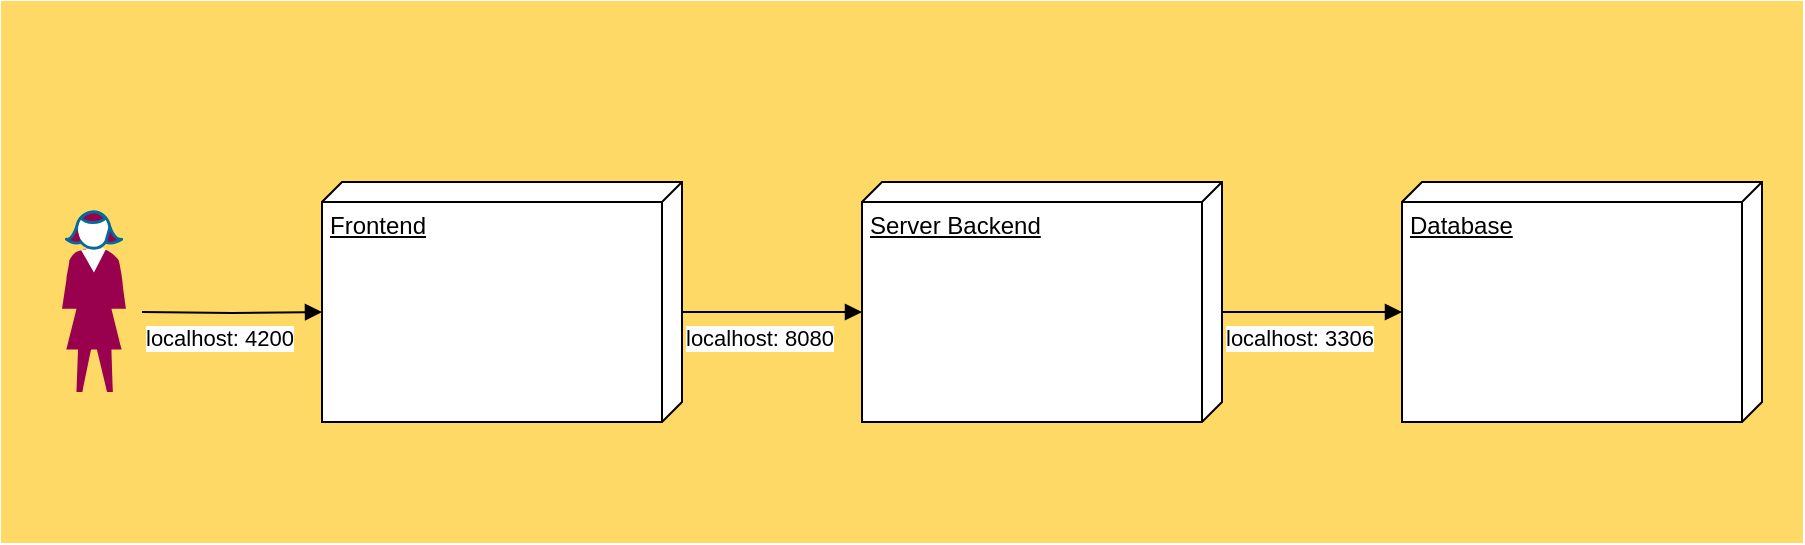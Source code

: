 <mxfile version="24.0.7" type="device">
  <diagram name="Page-1" id="wDRd0qyTCeFjh8iD3EjM">
    <mxGraphModel dx="1110" dy="458" grid="1" gridSize="10" guides="1" tooltips="1" connect="1" arrows="1" fold="1" page="1" pageScale="1" pageWidth="850" pageHeight="1100" math="0" shadow="0">
      <root>
        <mxCell id="0" />
        <mxCell id="1" parent="0" />
        <mxCell id="qAn04ZRQw6mnpwDB8H3--14" value="" style="rounded=0;whiteSpace=wrap;html=1;fillColor=#FFD966;strokeColor=#FFD966;" vertex="1" parent="1">
          <mxGeometry y="140" width="900" height="270" as="geometry" />
        </mxCell>
        <mxCell id="qAn04ZRQw6mnpwDB8H3--16" value="" style="shape=mxgraph.cisco.people.standing_woman;html=1;pointerEvents=1;dashed=0;fillColor=#99004D;strokeColor=#99004D;strokeWidth=2;verticalLabelPosition=bottom;verticalAlign=top;align=center;outlineConnect=0;" vertex="1" parent="1">
          <mxGeometry x="30" y="245" width="32" height="90" as="geometry" />
        </mxCell>
        <mxCell id="qAn04ZRQw6mnpwDB8H3--17" value="Frontend" style="verticalAlign=top;align=left;spacingTop=8;spacingLeft=2;spacingRight=12;shape=cube;size=10;direction=south;fontStyle=4;html=1;whiteSpace=wrap;" vertex="1" parent="1">
          <mxGeometry x="160" y="230" width="180" height="120" as="geometry" />
        </mxCell>
        <mxCell id="qAn04ZRQw6mnpwDB8H3--18" value="Server Backend" style="verticalAlign=top;align=left;spacingTop=8;spacingLeft=2;spacingRight=12;shape=cube;size=10;direction=south;fontStyle=4;html=1;whiteSpace=wrap;" vertex="1" parent="1">
          <mxGeometry x="430" y="230" width="180" height="120" as="geometry" />
        </mxCell>
        <mxCell id="qAn04ZRQw6mnpwDB8H3--19" value="Database" style="verticalAlign=top;align=left;spacingTop=8;spacingLeft=2;spacingRight=12;shape=cube;size=10;direction=south;fontStyle=4;html=1;whiteSpace=wrap;" vertex="1" parent="1">
          <mxGeometry x="700" y="230" width="180" height="120" as="geometry" />
        </mxCell>
        <mxCell id="qAn04ZRQw6mnpwDB8H3--20" value="localhost: 4200" style="endArrow=block;endFill=1;html=1;edgeStyle=orthogonalEdgeStyle;align=left;verticalAlign=top;rounded=0;entryX=0;entryY=0;entryDx=65;entryDy=180;entryPerimeter=0;" edge="1" parent="1" target="qAn04ZRQw6mnpwDB8H3--17">
          <mxGeometry x="-1" relative="1" as="geometry">
            <mxPoint x="70" y="295" as="sourcePoint" />
            <mxPoint x="150" y="295" as="targetPoint" />
            <mxPoint as="offset" />
          </mxGeometry>
        </mxCell>
        <mxCell id="qAn04ZRQw6mnpwDB8H3--21" value="localhost: 8080&lt;span style=&quot;color: rgba(0, 0, 0, 0); font-family: monospace; font-size: 0px; background-color: rgb(251, 251, 251);&quot;&gt;%3CmxGraphModel%3E%3Croot%3E%3CmxCell%20id%3D%220%22%2F%3E%3CmxCell%20id%3D%221%22%20parent%3D%220%22%2F%3E%3CmxCell%20id%3D%222%22%20value%3D%22localhost%3A%204200%22%20style%3D%22endArrow%3Dblock%3BendFill%3D1%3Bhtml%3D1%3BedgeStyle%3DorthogonalEdgeStyle%3Balign%3Dleft%3BverticalAlign%3Dtop%3Brounded%3D0%3BentryX%3D0%3BentryY%3D0%3BentryDx%3D65%3BentryDy%3D180%3BentryPerimeter%3D0%3B%22%20edge%3D%221%22%20parent%3D%221%22%3E%3CmxGeometry%20x%3D%22-1%22%20relative%3D%221%22%20as%3D%22geometry%22%3E%3CmxPoint%20x%3D%2290%22%20y%3D%22610%22%20as%3D%22sourcePoint%22%2F%3E%3CmxPoint%20x%3D%22180%22%20y%3D%22610%22%20as%3D%22targetPoint%22%2F%3E%3CmxPoint%20as%3D%22offset%22%2F%3E%3C%2FmxGeometry%3E%3C%2FmxCell%3E%3C%2Froot%3E%3C%2FmxGraphModel%3E&lt;/span&gt;&lt;span style=&quot;color: rgba(0, 0, 0, 0); font-family: monospace; font-size: 0px; background-color: rgb(251, 251, 251);&quot;&gt;%3CmxGraphModel%3E%3Croot%3E%3CmxCell%20id%3D%220%22%2F%3E%3CmxCell%20id%3D%221%22%20parent%3D%220%22%2F%3E%3CmxCell%20id%3D%222%22%20value%3D%22localhost%3A%204200%22%20style%3D%22endArrow%3Dblock%3BendFill%3D1%3Bhtml%3D1%3BedgeStyle%3DorthogonalEdgeStyle%3Balign%3Dleft%3BverticalAlign%3Dtop%3Brounded%3D0%3BentryX%3D0%3BentryY%3D0%3BentryDx%3D65%3BentryDy%3D180%3BentryPerimeter%3D0%3B%22%20edge%3D%221%22%20parent%3D%221%22%3E%3CmxGeometry%20x%3D%22-1%22%20relative%3D%221%22%20as%3D%22geometry%22%3E%3CmxPoint%20x%3D%2290%22%20y%3D%22610%22%20as%3D%22sourcePoint%22%2F%3E%3CmxPoint%20x%3D%22180%22%20y%3D%22610%22%20as%3D%22targetPoint%22%2F%3E%3CmxPoint%20as%3D%22offset%22%2F%3E%3C%2FmxGeometry%3E%3C%2FmxCell%3E%3C%2Froot%3E%3C%2FmxGraphModel%3E&lt;/span&gt;" style="endArrow=block;endFill=1;html=1;edgeStyle=orthogonalEdgeStyle;align=left;verticalAlign=top;rounded=0;entryX=0;entryY=0;entryDx=65;entryDy=180;entryPerimeter=0;" edge="1" parent="1">
          <mxGeometry x="-1" relative="1" as="geometry">
            <mxPoint x="340" y="295" as="sourcePoint" />
            <mxPoint x="430" y="295" as="targetPoint" />
            <mxPoint as="offset" />
          </mxGeometry>
        </mxCell>
        <mxCell id="qAn04ZRQw6mnpwDB8H3--22" value="localhost: 3306&lt;span style=&quot;color: rgba(0, 0, 0, 0); font-family: monospace; font-size: 0px; background-color: rgb(251, 251, 251);&quot;&gt;%3CmxGraphModel%3E%3Croot%3E%3CmxCell%20id%3D%220%22%2F%3E%3CmxCell%20id%3D%221%22%20parent%3D%220%22%2F%3E%3CmxCell%20id%3D%222%22%20value%3D%22localhost%3A%204200%22%20style%3D%22endArrow%3Dblock%3BendFill%3D1%3Bhtml%3D1%3BedgeStyle%3DorthogonalEdgeStyle%3Balign%3Dleft%3BverticalAlign%3Dtop%3Brounded%3D0%3BentryX%3D0%3BentryY%3D0%3BentryDx%3D65%3BentryDy%3D180%3BentryPerimeter%3D0%3B%22%20edge%3D%221%22%20parent%3D%221%22%3E%3CmxGeometry%20x%3D%22-1%22%20relative%3D%221%22%20as%3D%22geometry%22%3E%3CmxPoint%20x%3D%2290%22%20y%3D%22610%22%20as%3D%22sourcePoint%22%2F%3E%3CmxPoint%20x%3D%22180%22%20y%3D%22610%22%20as%3D%22targetPoint%22%2F%3E%3CmxPoint%20as%3D%22offset%22%2F%3E%3C%2FmxGeometry%3E%3C%2FmxCell%3E%3C%2Froot%3E%3C%2FmxGraphModel%3E&lt;/span&gt;&lt;span style=&quot;color: rgba(0, 0, 0, 0); font-family: monospace; font-size: 0px; background-color: rgb(251, 251, 251);&quot;&gt;%3CmxGraphModel%3E%3Croot%3E%3CmxCell%20id%3D%220%22%2F%3E%3CmxCell%20id%3D%221%22%20parent%3D%220%22%2F%3E%3CmxCell%20id%3D%222%22%20value%3D%22localhost%3A%204200%22%20style%3D%22endArrow%3Dblock%3BendFill%3D1%3Bhtml%3D1%3BedgeStyle%3DorthogonalEdgeStyle%3Balign%3Dleft%3BverticalAlign%3Dtop%3Brounded%3D0%3BentryX%3D0%3BentryY%3D0%3BentryDx%3D65%3BentryDy%3D180%3BentryPerimeter%3D0%3B%22%20edge%3D%221%22%20parent%3D%221%22%3E%3CmxGeometry%20x%3D%22-1%22%20relative%3D%221%22%20as%3D%22geometry%22%3E%3CmxPoint%20x%3D%2290%22%20y%3D%22610%22%20as%3D%22sourcePoint%22%2F%3E%3CmxPoint%20x%3D%22180%22%20y%3D%22610%22%20as%3D%22targetPoint%22%2F%3E%3CmxPoint%20as%3D%22offset%22%2F%3E%3C%2FmxGeometry%3E%3C%2FmxCell%3E%3C%2Froot%3E%3C%2FmxGraphModel%3E&lt;/span&gt;" style="endArrow=block;endFill=1;html=1;edgeStyle=orthogonalEdgeStyle;align=left;verticalAlign=top;rounded=0;entryX=0;entryY=0;entryDx=65;entryDy=180;entryPerimeter=0;" edge="1" parent="1">
          <mxGeometry x="-1" relative="1" as="geometry">
            <mxPoint x="610" y="295" as="sourcePoint" />
            <mxPoint x="700" y="295" as="targetPoint" />
            <mxPoint as="offset" />
          </mxGeometry>
        </mxCell>
      </root>
    </mxGraphModel>
  </diagram>
</mxfile>
